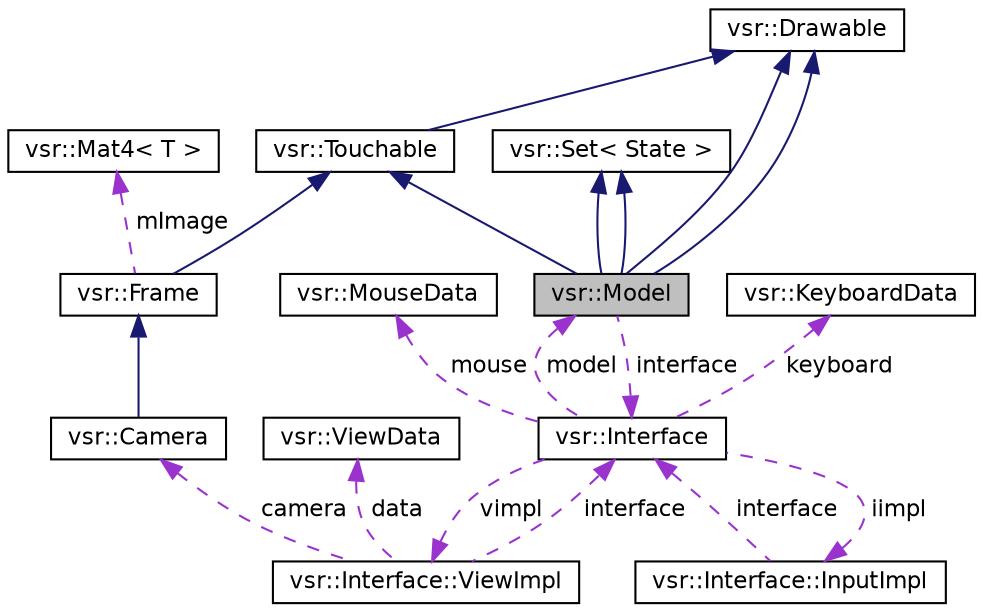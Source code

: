 digraph G
{
  edge [fontname="Helvetica",fontsize="11",labelfontname="Helvetica",labelfontsize="11"];
  node [fontname="Helvetica",fontsize="11",shape=record];
  Node1 [label="vsr::Model",height=0.2,width=0.4,color="black", fillcolor="grey75", style="filled" fontcolor="black"];
  Node2 -> Node1 [dir="back",color="midnightblue",fontsize="11",style="solid",fontname="Helvetica"];
  Node2 [label="vsr::Set\< State \>",height=0.2,width=0.4,color="black", fillcolor="white", style="filled",URL="$classvsr_1_1_set.html"];
  Node3 -> Node1 [dir="back",color="midnightblue",fontsize="11",style="solid",fontname="Helvetica"];
  Node3 [label="vsr::Drawable",height=0.2,width=0.4,color="black", fillcolor="white", style="filled",URL="$classvsr_1_1_drawable.html"];
  Node2 -> Node1 [dir="back",color="midnightblue",fontsize="11",style="solid",fontname="Helvetica"];
  Node3 -> Node1 [dir="back",color="midnightblue",fontsize="11",style="solid",fontname="Helvetica"];
  Node4 -> Node1 [dir="back",color="midnightblue",fontsize="11",style="solid",fontname="Helvetica"];
  Node4 [label="vsr::Touchable",height=0.2,width=0.4,color="black", fillcolor="white", style="filled",URL="$classvsr_1_1_touchable.html"];
  Node3 -> Node4 [dir="back",color="midnightblue",fontsize="11",style="solid",fontname="Helvetica"];
  Node5 -> Node1 [dir="back",color="darkorchid3",fontsize="11",style="dashed",label=" interface" ,fontname="Helvetica"];
  Node5 [label="vsr::Interface",height=0.2,width=0.4,color="black", fillcolor="white", style="filled",URL="$classvsr_1_1_interface.html"];
  Node6 -> Node5 [dir="back",color="darkorchid3",fontsize="11",style="dashed",label=" iimpl" ,fontname="Helvetica"];
  Node6 [label="vsr::Interface::InputImpl",height=0.2,width=0.4,color="black", fillcolor="white", style="filled",URL="$structvsr_1_1_interface_1_1_input_impl.html"];
  Node5 -> Node6 [dir="back",color="darkorchid3",fontsize="11",style="dashed",label=" interface" ,fontname="Helvetica"];
  Node7 -> Node5 [dir="back",color="darkorchid3",fontsize="11",style="dashed",label=" mouse" ,fontname="Helvetica"];
  Node7 [label="vsr::MouseData",height=0.2,width=0.4,color="black", fillcolor="white", style="filled",URL="$structvsr_1_1_mouse_data.html"];
  Node8 -> Node5 [dir="back",color="darkorchid3",fontsize="11",style="dashed",label=" keyboard" ,fontname="Helvetica"];
  Node8 [label="vsr::KeyboardData",height=0.2,width=0.4,color="black", fillcolor="white", style="filled",URL="$structvsr_1_1_keyboard_data.html"];
  Node1 -> Node5 [dir="back",color="darkorchid3",fontsize="11",style="dashed",label=" model" ,fontname="Helvetica"];
  Node9 -> Node5 [dir="back",color="darkorchid3",fontsize="11",style="dashed",label=" vimpl" ,fontname="Helvetica"];
  Node9 [label="vsr::Interface::ViewImpl",height=0.2,width=0.4,color="black", fillcolor="white", style="filled",URL="$structvsr_1_1_interface_1_1_view_impl.html"];
  Node10 -> Node9 [dir="back",color="darkorchid3",fontsize="11",style="dashed",label=" camera" ,fontname="Helvetica"];
  Node10 [label="vsr::Camera",height=0.2,width=0.4,color="black", fillcolor="white", style="filled",URL="$classvsr_1_1_camera.html"];
  Node11 -> Node10 [dir="back",color="midnightblue",fontsize="11",style="solid",fontname="Helvetica"];
  Node11 [label="vsr::Frame",height=0.2,width=0.4,color="black", fillcolor="white", style="filled",URL="$classvsr_1_1_frame.html"];
  Node4 -> Node11 [dir="back",color="midnightblue",fontsize="11",style="solid",fontname="Helvetica"];
  Node12 -> Node11 [dir="back",color="darkorchid3",fontsize="11",style="dashed",label=" mImage" ,fontname="Helvetica"];
  Node12 [label="vsr::Mat4\< T \>",height=0.2,width=0.4,color="black", fillcolor="white", style="filled",URL="$classvsr_1_1_mat4.html"];
  Node13 -> Node9 [dir="back",color="darkorchid3",fontsize="11",style="dashed",label=" data" ,fontname="Helvetica"];
  Node13 [label="vsr::ViewData",height=0.2,width=0.4,color="black", fillcolor="white", style="filled",URL="$structvsr_1_1_view_data.html"];
  Node5 -> Node9 [dir="back",color="darkorchid3",fontsize="11",style="dashed",label=" interface" ,fontname="Helvetica"];
}

